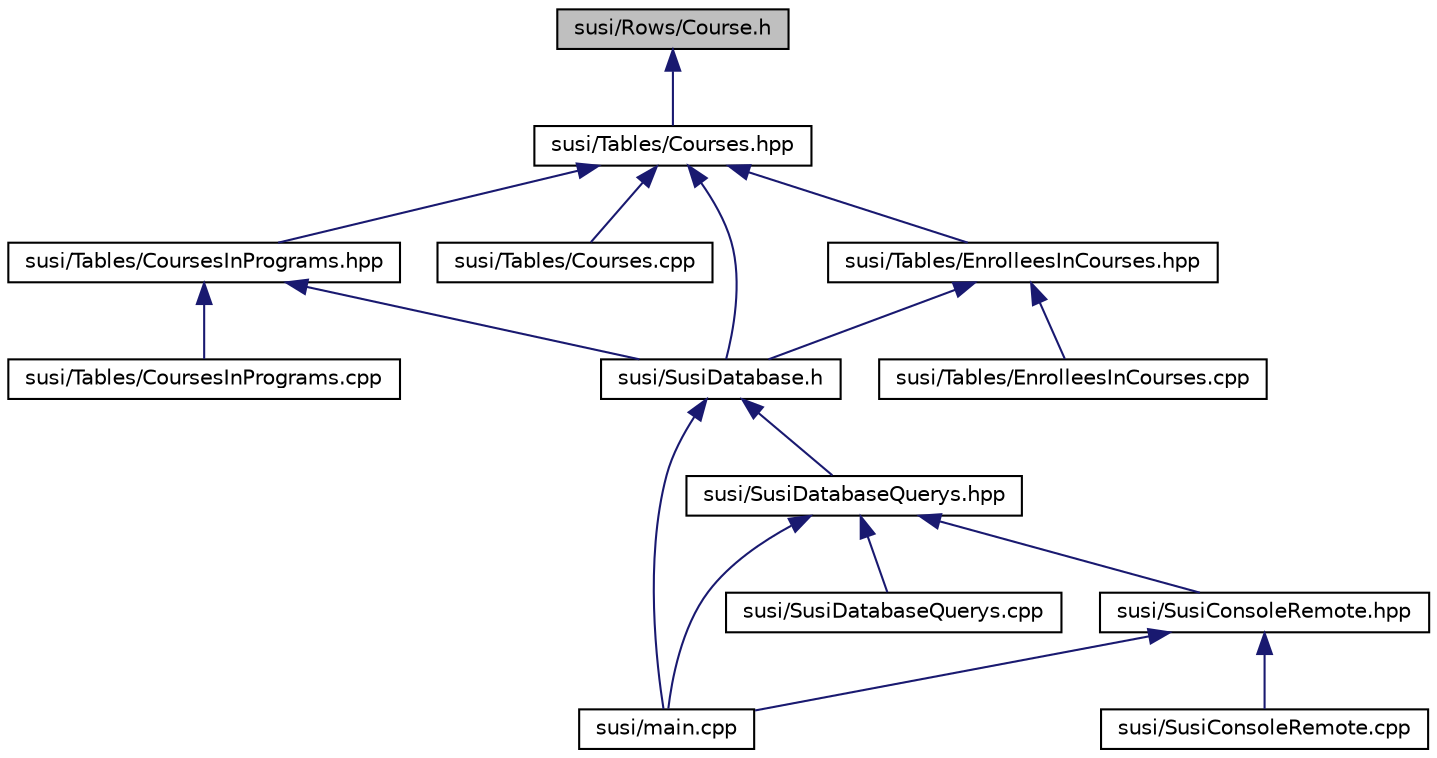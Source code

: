 digraph "susi/Rows/Course.h"
{
 // LATEX_PDF_SIZE
  edge [fontname="Helvetica",fontsize="10",labelfontname="Helvetica",labelfontsize="10"];
  node [fontname="Helvetica",fontsize="10",shape=record];
  Node1 [label="susi/Rows/Course.h",height=0.2,width=0.4,color="black", fillcolor="grey75", style="filled", fontcolor="black",tooltip=" "];
  Node1 -> Node2 [dir="back",color="midnightblue",fontsize="10",style="solid",fontname="Helvetica"];
  Node2 [label="susi/Tables/Courses.hpp",height=0.2,width=0.4,color="black", fillcolor="white", style="filled",URL="$_courses_8hpp.html",tooltip=" "];
  Node2 -> Node3 [dir="back",color="midnightblue",fontsize="10",style="solid",fontname="Helvetica"];
  Node3 [label="susi/SusiDatabase.h",height=0.2,width=0.4,color="black", fillcolor="white", style="filled",URL="$_susi_database_8h.html",tooltip=" "];
  Node3 -> Node4 [dir="back",color="midnightblue",fontsize="10",style="solid",fontname="Helvetica"];
  Node4 [label="susi/main.cpp",height=0.2,width=0.4,color="black", fillcolor="white", style="filled",URL="$main_8cpp.html",tooltip=" "];
  Node3 -> Node5 [dir="back",color="midnightblue",fontsize="10",style="solid",fontname="Helvetica"];
  Node5 [label="susi/SusiDatabaseQuerys.hpp",height=0.2,width=0.4,color="black", fillcolor="white", style="filled",URL="$_susi_database_querys_8hpp.html",tooltip=" "];
  Node5 -> Node4 [dir="back",color="midnightblue",fontsize="10",style="solid",fontname="Helvetica"];
  Node5 -> Node6 [dir="back",color="midnightblue",fontsize="10",style="solid",fontname="Helvetica"];
  Node6 [label="susi/SusiConsoleRemote.hpp",height=0.2,width=0.4,color="black", fillcolor="white", style="filled",URL="$_susi_console_remote_8hpp.html",tooltip=" "];
  Node6 -> Node4 [dir="back",color="midnightblue",fontsize="10",style="solid",fontname="Helvetica"];
  Node6 -> Node7 [dir="back",color="midnightblue",fontsize="10",style="solid",fontname="Helvetica"];
  Node7 [label="susi/SusiConsoleRemote.cpp",height=0.2,width=0.4,color="black", fillcolor="white", style="filled",URL="$_susi_console_remote_8cpp.html",tooltip=" "];
  Node5 -> Node8 [dir="back",color="midnightblue",fontsize="10",style="solid",fontname="Helvetica"];
  Node8 [label="susi/SusiDatabaseQuerys.cpp",height=0.2,width=0.4,color="black", fillcolor="white", style="filled",URL="$_susi_database_querys_8cpp.html",tooltip=" "];
  Node2 -> Node9 [dir="back",color="midnightblue",fontsize="10",style="solid",fontname="Helvetica"];
  Node9 [label="susi/Tables/Courses.cpp",height=0.2,width=0.4,color="black", fillcolor="white", style="filled",URL="$_courses_8cpp.html",tooltip=" "];
  Node2 -> Node10 [dir="back",color="midnightblue",fontsize="10",style="solid",fontname="Helvetica"];
  Node10 [label="susi/Tables/CoursesInPrograms.hpp",height=0.2,width=0.4,color="black", fillcolor="white", style="filled",URL="$_courses_in_programs_8hpp.html",tooltip=" "];
  Node10 -> Node3 [dir="back",color="midnightblue",fontsize="10",style="solid",fontname="Helvetica"];
  Node10 -> Node11 [dir="back",color="midnightblue",fontsize="10",style="solid",fontname="Helvetica"];
  Node11 [label="susi/Tables/CoursesInPrograms.cpp",height=0.2,width=0.4,color="black", fillcolor="white", style="filled",URL="$_courses_in_programs_8cpp.html",tooltip=" "];
  Node2 -> Node12 [dir="back",color="midnightblue",fontsize="10",style="solid",fontname="Helvetica"];
  Node12 [label="susi/Tables/EnrolleesInCourses.hpp",height=0.2,width=0.4,color="black", fillcolor="white", style="filled",URL="$_enrollees_in_courses_8hpp.html",tooltip=" "];
  Node12 -> Node3 [dir="back",color="midnightblue",fontsize="10",style="solid",fontname="Helvetica"];
  Node12 -> Node13 [dir="back",color="midnightblue",fontsize="10",style="solid",fontname="Helvetica"];
  Node13 [label="susi/Tables/EnrolleesInCourses.cpp",height=0.2,width=0.4,color="black", fillcolor="white", style="filled",URL="$_enrollees_in_courses_8cpp.html",tooltip=" "];
}
